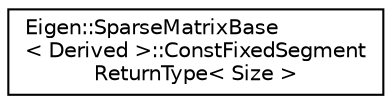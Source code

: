 digraph "Graphical Class Hierarchy"
{
  edge [fontname="Helvetica",fontsize="10",labelfontname="Helvetica",labelfontsize="10"];
  node [fontname="Helvetica",fontsize="10",shape=record];
  rankdir="LR";
  Node1 [label="Eigen::SparseMatrixBase\l\< Derived \>::ConstFixedSegment\lReturnType\< Size \>",height=0.2,width=0.4,color="black", fillcolor="white", style="filled",URL="$struct_eigen_1_1_sparse_matrix_base_1_1_const_fixed_segment_return_type.html"];
}
